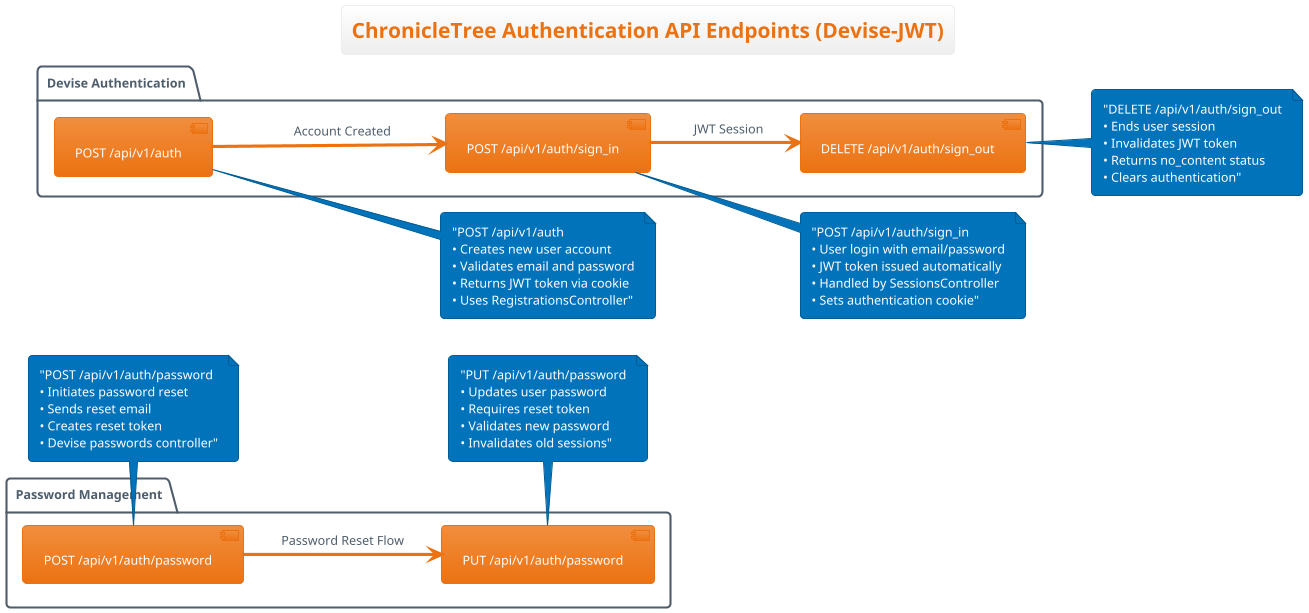 @startuml Authentication API Endpoints
!theme aws-orange
title ChronicleTree Authentication API Endpoints (Devise-JWT)

left to right direction

package "Devise Authentication" {
  [POST /api/v1/auth] as Register
  [POST /api/v1/auth/sign_in] as SignIn
  [DELETE /api/v1/auth/sign_out] as SignOut
}

package "Password Management" {
  [POST /api/v1/auth/password] as ResetPassword
  [PUT /api/v1/auth/password] as UpdatePassword
}

' Authentication flow
Register --> SignIn : Account Created
SignIn --> SignOut : JWT Session
ResetPassword --> UpdatePassword : Password Reset Flow

note right of Register : "POST /api/v1/auth\n• Creates new user account\n• Validates email and password\n• Returns JWT token via cookie\n• Uses RegistrationsController"

note right of SignIn : "POST /api/v1/auth/sign_in\n• User login with email/password\n• JWT token issued automatically\n• Handled by SessionsController\n• Sets authentication cookie"

note right of SignOut : "DELETE /api/v1/auth/sign_out\n• Ends user session\n• Invalidates JWT token\n• Returns no_content status\n• Clears authentication"

note bottom of ResetPassword : "POST /api/v1/auth/password\n• Initiates password reset\n• Sends reset email\n• Creates reset token\n• Devise passwords controller"

note bottom of UpdatePassword : "PUT /api/v1/auth/password\n• Updates user password\n• Requires reset token\n• Validates new password\n• Invalidates old sessions"

@enduml
